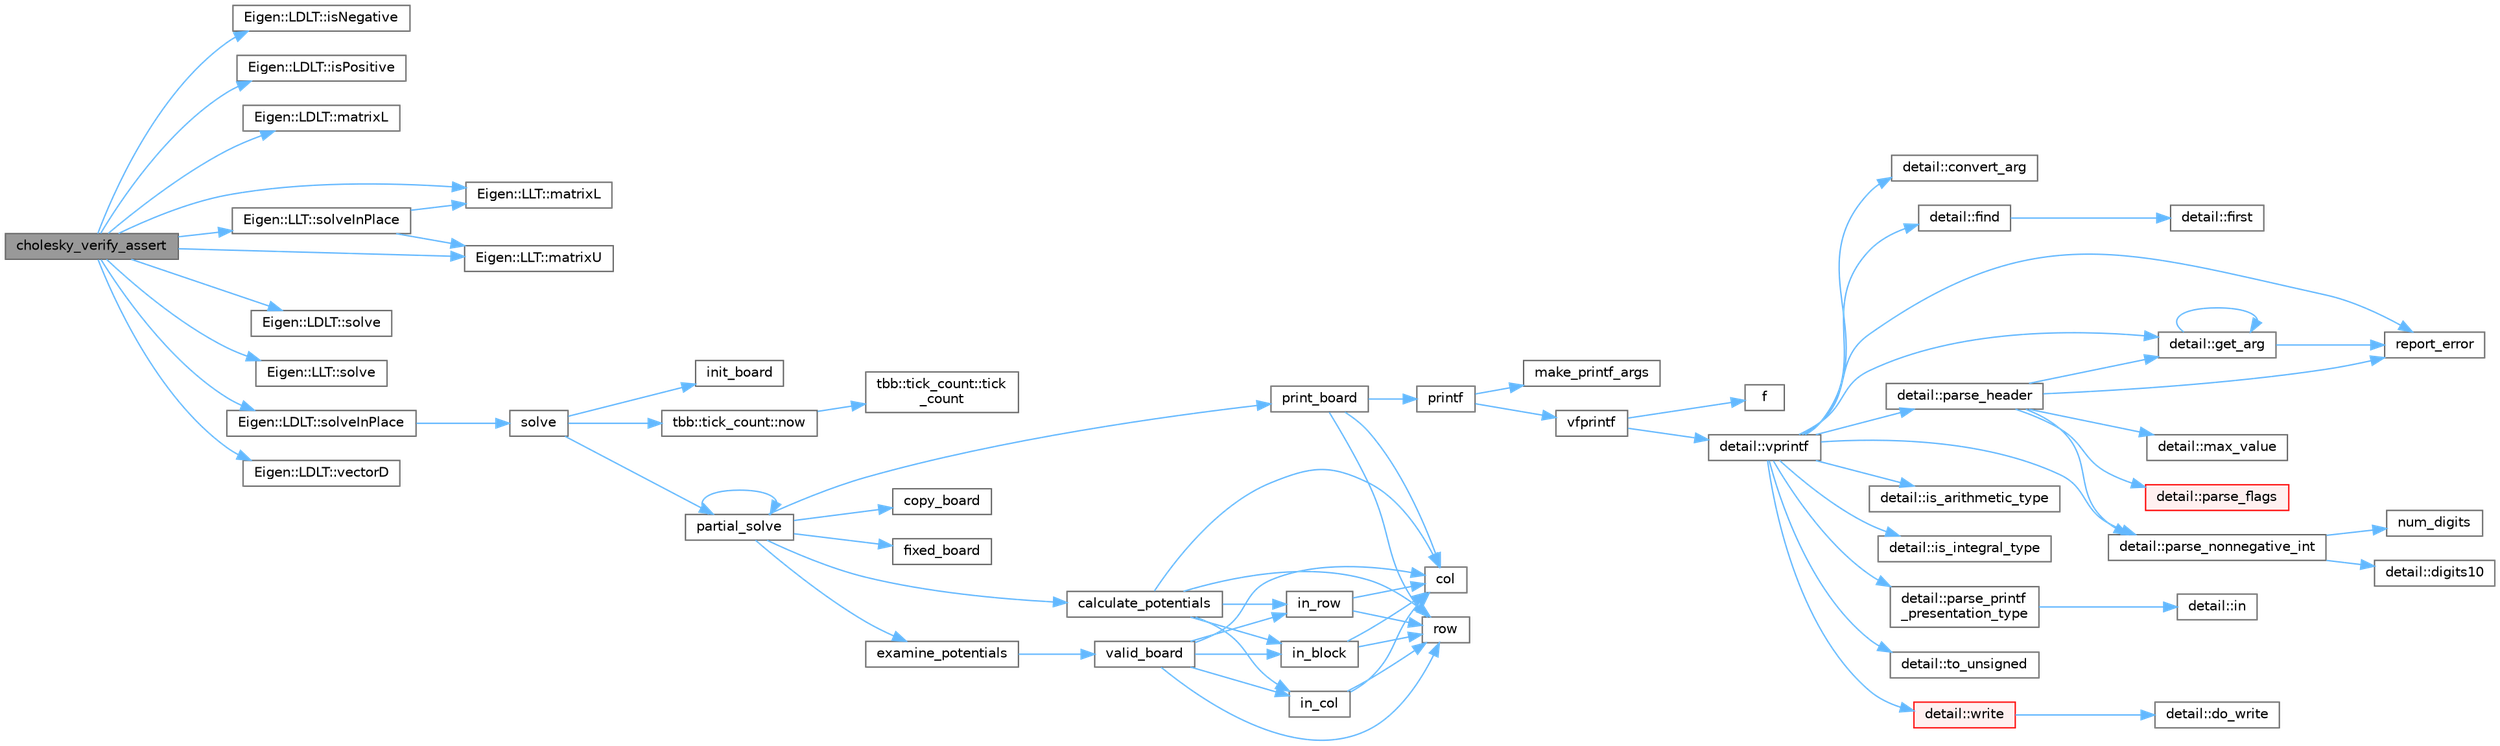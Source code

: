 digraph "cholesky_verify_assert"
{
 // LATEX_PDF_SIZE
  bgcolor="transparent";
  edge [fontname=Helvetica,fontsize=10,labelfontname=Helvetica,labelfontsize=10];
  node [fontname=Helvetica,fontsize=10,shape=box,height=0.2,width=0.4];
  rankdir="LR";
  Node1 [id="Node000001",label="cholesky_verify_assert",height=0.2,width=0.4,color="gray40", fillcolor="grey60", style="filled", fontcolor="black",tooltip=" "];
  Node1 -> Node2 [id="edge1_Node000001_Node000002",color="steelblue1",style="solid",tooltip=" "];
  Node2 [id="Node000002",label="Eigen::LDLT::isNegative",height=0.2,width=0.4,color="grey40", fillcolor="white", style="filled",URL="$class_eigen_1_1_l_d_l_t.html#aabd3e7aebe844034caca4c62dbe9c1eb",tooltip=" "];
  Node1 -> Node3 [id="edge2_Node000001_Node000003",color="steelblue1",style="solid",tooltip=" "];
  Node3 [id="Node000003",label="Eigen::LDLT::isPositive",height=0.2,width=0.4,color="grey40", fillcolor="white", style="filled",URL="$class_eigen_1_1_l_d_l_t.html#a5e1c6b7ba8d7b82575d6ffdc3bf35bcb",tooltip=" "];
  Node1 -> Node4 [id="edge3_Node000001_Node000004",color="steelblue1",style="solid",tooltip=" "];
  Node4 [id="Node000004",label="Eigen::LDLT::matrixL",height=0.2,width=0.4,color="grey40", fillcolor="white", style="filled",URL="$class_eigen_1_1_l_d_l_t.html#af0e6a0df5679873b42cf82a372dd8ddb",tooltip=" "];
  Node1 -> Node5 [id="edge4_Node000001_Node000005",color="steelblue1",style="solid",tooltip=" "];
  Node5 [id="Node000005",label="Eigen::LLT::matrixL",height=0.2,width=0.4,color="grey40", fillcolor="white", style="filled",URL="$class_eigen_1_1_l_l_t.html#a7f4a3eedbf82e7ce2d6bf0dcd84cdfa3",tooltip=" "];
  Node1 -> Node6 [id="edge5_Node000001_Node000006",color="steelblue1",style="solid",tooltip=" "];
  Node6 [id="Node000006",label="Eigen::LLT::matrixU",height=0.2,width=0.4,color="grey40", fillcolor="white", style="filled",URL="$class_eigen_1_1_l_l_t.html#a18a390f085567e650e8345cc7e7c0df8",tooltip=" "];
  Node1 -> Node7 [id="edge6_Node000001_Node000007",color="steelblue1",style="solid",tooltip=" "];
  Node7 [id="Node000007",label="Eigen::LDLT::solve",height=0.2,width=0.4,color="grey40", fillcolor="white", style="filled",URL="$class_eigen_1_1_l_d_l_t.html#a0dfc457c7620025e4d846e1cbaecbc9a",tooltip=" "];
  Node1 -> Node8 [id="edge7_Node000001_Node000008",color="steelblue1",style="solid",tooltip=" "];
  Node8 [id="Node000008",label="Eigen::LLT::solve",height=0.2,width=0.4,color="grey40", fillcolor="white", style="filled",URL="$class_eigen_1_1_l_l_t.html#a48d9a961359cb27be34b116c1f2379e2",tooltip=" "];
  Node1 -> Node9 [id="edge8_Node000001_Node000009",color="steelblue1",style="solid",tooltip=" "];
  Node9 [id="Node000009",label="Eigen::LDLT::solveInPlace",height=0.2,width=0.4,color="grey40", fillcolor="white", style="filled",URL="$class_eigen_1_1_l_d_l_t.html#a56c31a5716aa8369f9bbc1a93b2020c3",tooltip=" "];
  Node9 -> Node10 [id="edge9_Node000009_Node000010",color="steelblue1",style="solid",tooltip=" "];
  Node10 [id="Node000010",label="solve",height=0.2,width=0.4,color="grey40", fillcolor="white", style="filled",URL="$sudoku_8cpp.html#a970d2c74caf59ac29774bbbca9baa75c",tooltip=" "];
  Node10 -> Node11 [id="edge10_Node000010_Node000011",color="steelblue1",style="solid",tooltip=" "];
  Node11 [id="Node000011",label="init_board",height=0.2,width=0.4,color="grey40", fillcolor="white", style="filled",URL="$sudoku_8cpp.html#a974e54b65da9557302a2efa847a7beac",tooltip=" "];
  Node10 -> Node12 [id="edge11_Node000010_Node000012",color="steelblue1",style="solid",tooltip=" "];
  Node12 [id="Node000012",label="tbb::tick_count::now",height=0.2,width=0.4,color="grey40", fillcolor="white", style="filled",URL="$classtbb_1_1tick__count.html#a74dcecde7431ff4591d7c46fc1d50d7e",tooltip="Return current time."];
  Node12 -> Node13 [id="edge12_Node000012_Node000013",color="steelblue1",style="solid",tooltip=" "];
  Node13 [id="Node000013",label="tbb::tick_count::tick\l_count",height=0.2,width=0.4,color="grey40", fillcolor="white", style="filled",URL="$classtbb_1_1tick__count.html#a9f1daa0b7a4feb800f802b4be1f1e497",tooltip="Construct an absolute timestamp initialized to zero."];
  Node10 -> Node14 [id="edge13_Node000010_Node000014",color="steelblue1",style="solid",tooltip=" "];
  Node14 [id="Node000014",label="partial_solve",height=0.2,width=0.4,color="grey40", fillcolor="white", style="filled",URL="$sudoku_8cpp.html#a1b2a2ed32b6503b82cd02b0f6a4c6a62",tooltip=" "];
  Node14 -> Node15 [id="edge14_Node000014_Node000015",color="steelblue1",style="solid",tooltip=" "];
  Node15 [id="Node000015",label="calculate_potentials",height=0.2,width=0.4,color="grey40", fillcolor="white", style="filled",URL="$sudoku_8cpp.html#ae32e9f33be06d6454d6d724bcac3daa7",tooltip=" "];
  Node15 -> Node16 [id="edge15_Node000015_Node000016",color="steelblue1",style="solid",tooltip=" "];
  Node16 [id="Node000016",label="col",height=0.2,width=0.4,color="grey40", fillcolor="white", style="filled",URL="$_matrix_base__col_8cpp.html#aa168d9544aa6d49fce0cbfc0bec849b0",tooltip=" "];
  Node15 -> Node17 [id="edge16_Node000015_Node000017",color="steelblue1",style="solid",tooltip=" "];
  Node17 [id="Node000017",label="in_block",height=0.2,width=0.4,color="grey40", fillcolor="white", style="filled",URL="$sudoku_8cpp.html#a2a6940fb59e3caacfede6d70c8e30c0d",tooltip=" "];
  Node17 -> Node16 [id="edge17_Node000017_Node000016",color="steelblue1",style="solid",tooltip=" "];
  Node17 -> Node18 [id="edge18_Node000017_Node000018",color="steelblue1",style="solid",tooltip=" "];
  Node18 [id="Node000018",label="row",height=0.2,width=0.4,color="grey40", fillcolor="white", style="filled",URL="$_matrix_base__row_8cpp.html#a64ef8efef59f875033a27e7cbbc879ec",tooltip=" "];
  Node15 -> Node19 [id="edge19_Node000015_Node000019",color="steelblue1",style="solid",tooltip=" "];
  Node19 [id="Node000019",label="in_col",height=0.2,width=0.4,color="grey40", fillcolor="white", style="filled",URL="$sudoku_8cpp.html#a4abd665176c3f1e23d02bff097d0f5bb",tooltip=" "];
  Node19 -> Node16 [id="edge20_Node000019_Node000016",color="steelblue1",style="solid",tooltip=" "];
  Node19 -> Node18 [id="edge21_Node000019_Node000018",color="steelblue1",style="solid",tooltip=" "];
  Node15 -> Node20 [id="edge22_Node000015_Node000020",color="steelblue1",style="solid",tooltip=" "];
  Node20 [id="Node000020",label="in_row",height=0.2,width=0.4,color="grey40", fillcolor="white", style="filled",URL="$sudoku_8cpp.html#a5f68640adb2f697d911fbf5bf1c10701",tooltip=" "];
  Node20 -> Node16 [id="edge23_Node000020_Node000016",color="steelblue1",style="solid",tooltip=" "];
  Node20 -> Node18 [id="edge24_Node000020_Node000018",color="steelblue1",style="solid",tooltip=" "];
  Node15 -> Node18 [id="edge25_Node000015_Node000018",color="steelblue1",style="solid",tooltip=" "];
  Node14 -> Node21 [id="edge26_Node000014_Node000021",color="steelblue1",style="solid",tooltip=" "];
  Node21 [id="Node000021",label="copy_board",height=0.2,width=0.4,color="grey40", fillcolor="white", style="filled",URL="$sudoku_8cpp.html#ae2cbb95a71185bd10ca990d2a5f2976e",tooltip=" "];
  Node14 -> Node22 [id="edge27_Node000014_Node000022",color="steelblue1",style="solid",tooltip=" "];
  Node22 [id="Node000022",label="examine_potentials",height=0.2,width=0.4,color="grey40", fillcolor="white", style="filled",URL="$sudoku_8cpp.html#a703144f99147deeecad65371d8c3d387",tooltip=" "];
  Node22 -> Node23 [id="edge28_Node000022_Node000023",color="steelblue1",style="solid",tooltip=" "];
  Node23 [id="Node000023",label="valid_board",height=0.2,width=0.4,color="grey40", fillcolor="white", style="filled",URL="$sudoku_8cpp.html#a252b5848e470f80b95fb4420933cb423",tooltip=" "];
  Node23 -> Node16 [id="edge29_Node000023_Node000016",color="steelblue1",style="solid",tooltip=" "];
  Node23 -> Node17 [id="edge30_Node000023_Node000017",color="steelblue1",style="solid",tooltip=" "];
  Node23 -> Node19 [id="edge31_Node000023_Node000019",color="steelblue1",style="solid",tooltip=" "];
  Node23 -> Node20 [id="edge32_Node000023_Node000020",color="steelblue1",style="solid",tooltip=" "];
  Node23 -> Node18 [id="edge33_Node000023_Node000018",color="steelblue1",style="solid",tooltip=" "];
  Node14 -> Node24 [id="edge34_Node000014_Node000024",color="steelblue1",style="solid",tooltip=" "];
  Node24 [id="Node000024",label="fixed_board",height=0.2,width=0.4,color="grey40", fillcolor="white", style="filled",URL="$sudoku_8cpp.html#a0f2d07e27f4319e2d9861840e7b1ff1d",tooltip=" "];
  Node14 -> Node14 [id="edge35_Node000014_Node000014",color="steelblue1",style="solid",tooltip=" "];
  Node14 -> Node25 [id="edge36_Node000014_Node000025",color="steelblue1",style="solid",tooltip=" "];
  Node25 [id="Node000025",label="print_board",height=0.2,width=0.4,color="grey40", fillcolor="white", style="filled",URL="$sudoku_8cpp.html#ac6618d9d5be01d9cc43a900b97eb31bb",tooltip=" "];
  Node25 -> Node16 [id="edge37_Node000025_Node000016",color="steelblue1",style="solid",tooltip=" "];
  Node25 -> Node26 [id="edge38_Node000025_Node000026",color="steelblue1",style="solid",tooltip=" "];
  Node26 [id="Node000026",label="printf",height=0.2,width=0.4,color="grey40", fillcolor="white", style="filled",URL="$printf_8h.html#aee3ed3a831f25f07e7be3919fff2203a",tooltip=" "];
  Node26 -> Node27 [id="edge39_Node000026_Node000027",color="steelblue1",style="solid",tooltip=" "];
  Node27 [id="Node000027",label="make_printf_args",height=0.2,width=0.4,color="grey40", fillcolor="white", style="filled",URL="$printf_8h.html#a27dcc0efcda04388971dbea3c875f122",tooltip=" "];
  Node26 -> Node28 [id="edge40_Node000026_Node000028",color="steelblue1",style="solid",tooltip=" "];
  Node28 [id="Node000028",label="vfprintf",height=0.2,width=0.4,color="grey40", fillcolor="white", style="filled",URL="$printf_8h.html#abb30aad964fc771fb52cf3ad88649df2",tooltip=" "];
  Node28 -> Node29 [id="edge41_Node000028_Node000029",color="steelblue1",style="solid",tooltip=" "];
  Node29 [id="Node000029",label="f",height=0.2,width=0.4,color="grey40", fillcolor="white", style="filled",URL="$cxx11__tensor__map_8cpp.html#a7f507fea02198f6cb81c86640c7b1a4e",tooltip=" "];
  Node28 -> Node30 [id="edge42_Node000028_Node000030",color="steelblue1",style="solid",tooltip=" "];
  Node30 [id="Node000030",label="detail::vprintf",height=0.2,width=0.4,color="grey40", fillcolor="white", style="filled",URL="$namespacedetail.html#a1c8c2218e4c822aa8f743fb9c573717f",tooltip=" "];
  Node30 -> Node31 [id="edge43_Node000030_Node000031",color="steelblue1",style="solid",tooltip=" "];
  Node31 [id="Node000031",label="detail::convert_arg",height=0.2,width=0.4,color="grey40", fillcolor="white", style="filled",URL="$namespacedetail.html#a03c11572c9a664266d6925f327dec7f3",tooltip=" "];
  Node30 -> Node32 [id="edge44_Node000030_Node000032",color="steelblue1",style="solid",tooltip=" "];
  Node32 [id="Node000032",label="detail::find",height=0.2,width=0.4,color="grey40", fillcolor="white", style="filled",URL="$namespacedetail.html#a6b71952fab3dc32f3edb2c3e9811d8d9",tooltip=" "];
  Node32 -> Node33 [id="edge45_Node000032_Node000033",color="steelblue1",style="solid",tooltip=" "];
  Node33 [id="Node000033",label="detail::first",height=0.2,width=0.4,color="grey40", fillcolor="white", style="filled",URL="$namespacedetail.html#a02319a3deb124802b88b61f85987df5e",tooltip=" "];
  Node30 -> Node34 [id="edge46_Node000030_Node000034",color="steelblue1",style="solid",tooltip=" "];
  Node34 [id="Node000034",label="detail::get_arg",height=0.2,width=0.4,color="grey40", fillcolor="white", style="filled",URL="$namespacedetail.html#a342ef250e45bd09b2ef666b6fae1c355",tooltip=" "];
  Node34 -> Node34 [id="edge47_Node000034_Node000034",color="steelblue1",style="solid",tooltip=" "];
  Node34 -> Node35 [id="edge48_Node000034_Node000035",color="steelblue1",style="solid",tooltip=" "];
  Node35 [id="Node000035",label="report_error",height=0.2,width=0.4,color="grey40", fillcolor="white", style="filled",URL="$format-inl_8h.html#a5555893692b00b61b3886349332fd01f",tooltip=" "];
  Node30 -> Node36 [id="edge49_Node000030_Node000036",color="steelblue1",style="solid",tooltip=" "];
  Node36 [id="Node000036",label="detail::is_arithmetic_type",height=0.2,width=0.4,color="grey40", fillcolor="white", style="filled",URL="$namespacedetail.html#a802c50a56a3495fdab6020b375ba1389",tooltip=" "];
  Node30 -> Node37 [id="edge50_Node000030_Node000037",color="steelblue1",style="solid",tooltip=" "];
  Node37 [id="Node000037",label="detail::is_integral_type",height=0.2,width=0.4,color="grey40", fillcolor="white", style="filled",URL="$namespacedetail.html#a2a60f8d1bee41b803f43fc42b707b5d1",tooltip=" "];
  Node30 -> Node38 [id="edge51_Node000030_Node000038",color="steelblue1",style="solid",tooltip=" "];
  Node38 [id="Node000038",label="detail::parse_header",height=0.2,width=0.4,color="grey40", fillcolor="white", style="filled",URL="$namespacedetail.html#afc9d93e58b8edb8077f8bc8eee7f4035",tooltip=" "];
  Node38 -> Node34 [id="edge52_Node000038_Node000034",color="steelblue1",style="solid",tooltip=" "];
  Node38 -> Node39 [id="edge53_Node000038_Node000039",color="steelblue1",style="solid",tooltip=" "];
  Node39 [id="Node000039",label="detail::max_value",height=0.2,width=0.4,color="grey40", fillcolor="white", style="filled",URL="$namespacedetail.html#a45c2130c44ebe54179eafcee3cda2bfb",tooltip=" "];
  Node38 -> Node40 [id="edge54_Node000038_Node000040",color="steelblue1",style="solid",tooltip=" "];
  Node40 [id="Node000040",label="detail::parse_flags",height=0.2,width=0.4,color="red", fillcolor="#FFF0F0", style="filled",URL="$namespacedetail.html#a4213daed116a37e1767881da51238261",tooltip=" "];
  Node38 -> Node47 [id="edge55_Node000038_Node000047",color="steelblue1",style="solid",tooltip=" "];
  Node47 [id="Node000047",label="detail::parse_nonnegative_int",height=0.2,width=0.4,color="grey40", fillcolor="white", style="filled",URL="$namespacedetail.html#a338caba782225e115a9902d4d0835f5f",tooltip=" "];
  Node47 -> Node48 [id="edge56_Node000047_Node000048",color="steelblue1",style="solid",tooltip=" "];
  Node48 [id="Node000048",label="detail::digits10",height=0.2,width=0.4,color="grey40", fillcolor="white", style="filled",URL="$namespacedetail.html#a3a043db05db2d07deb2d98ba2d04b4eb",tooltip=" "];
  Node47 -> Node49 [id="edge57_Node000047_Node000049",color="steelblue1",style="solid",tooltip=" "];
  Node49 [id="Node000049",label="num_digits",height=0.2,width=0.4,color="grey40", fillcolor="white", style="filled",URL="$_sequence_8c.html#aa16e8c03d098498ad9c8839cf2c48044",tooltip=" "];
  Node38 -> Node35 [id="edge58_Node000038_Node000035",color="steelblue1",style="solid",tooltip=" "];
  Node30 -> Node47 [id="edge59_Node000030_Node000047",color="steelblue1",style="solid",tooltip=" "];
  Node30 -> Node50 [id="edge60_Node000030_Node000050",color="steelblue1",style="solid",tooltip=" "];
  Node50 [id="Node000050",label="detail::parse_printf\l_presentation_type",height=0.2,width=0.4,color="grey40", fillcolor="white", style="filled",URL="$namespacedetail.html#aa2cb095169b23e3a66260ad7078f44cc",tooltip=" "];
  Node50 -> Node51 [id="edge61_Node000050_Node000051",color="steelblue1",style="solid",tooltip=" "];
  Node51 [id="Node000051",label="detail::in",height=0.2,width=0.4,color="grey40", fillcolor="white", style="filled",URL="$namespacedetail.html#a52a5e2ed06c229dcf95ea5c46d48d05e",tooltip=" "];
  Node30 -> Node35 [id="edge62_Node000030_Node000035",color="steelblue1",style="solid",tooltip=" "];
  Node30 -> Node52 [id="edge63_Node000030_Node000052",color="steelblue1",style="solid",tooltip=" "];
  Node52 [id="Node000052",label="detail::to_unsigned",height=0.2,width=0.4,color="grey40", fillcolor="white", style="filled",URL="$namespacedetail.html#a4855e668246c731a97484efc329f2aac",tooltip=" "];
  Node30 -> Node53 [id="edge64_Node000030_Node000053",color="steelblue1",style="solid",tooltip=" "];
  Node53 [id="Node000053",label="detail::write",height=0.2,width=0.4,color="red", fillcolor="#FFF0F0", style="filled",URL="$namespacedetail.html#a29dacf26eedc9e3575fb57329a5ca0a3",tooltip=" "];
  Node53 -> Node54 [id="edge65_Node000053_Node000054",color="steelblue1",style="solid",tooltip=" "];
  Node54 [id="Node000054",label="detail::do_write",height=0.2,width=0.4,color="grey40", fillcolor="white", style="filled",URL="$namespacedetail.html#a5007cc441bd246a9096070c10d1ea683",tooltip=" "];
  Node25 -> Node18 [id="edge66_Node000025_Node000018",color="steelblue1",style="solid",tooltip=" "];
  Node1 -> Node57 [id="edge67_Node000001_Node000057",color="steelblue1",style="solid",tooltip=" "];
  Node57 [id="Node000057",label="Eigen::LLT::solveInPlace",height=0.2,width=0.4,color="grey40", fillcolor="white", style="filled",URL="$class_eigen_1_1_l_l_t.html#a57636109ebeebe027e3697e486e65f47",tooltip=" "];
  Node57 -> Node5 [id="edge68_Node000057_Node000005",color="steelblue1",style="solid",tooltip=" "];
  Node57 -> Node6 [id="edge69_Node000057_Node000006",color="steelblue1",style="solid",tooltip=" "];
  Node1 -> Node58 [id="edge70_Node000001_Node000058",color="steelblue1",style="solid",tooltip=" "];
  Node58 [id="Node000058",label="Eigen::LDLT::vectorD",height=0.2,width=0.4,color="grey40", fillcolor="white", style="filled",URL="$class_eigen_1_1_l_d_l_t.html#aaddd3a9ecb0b429578d377d7a48826d8",tooltip=" "];
}
